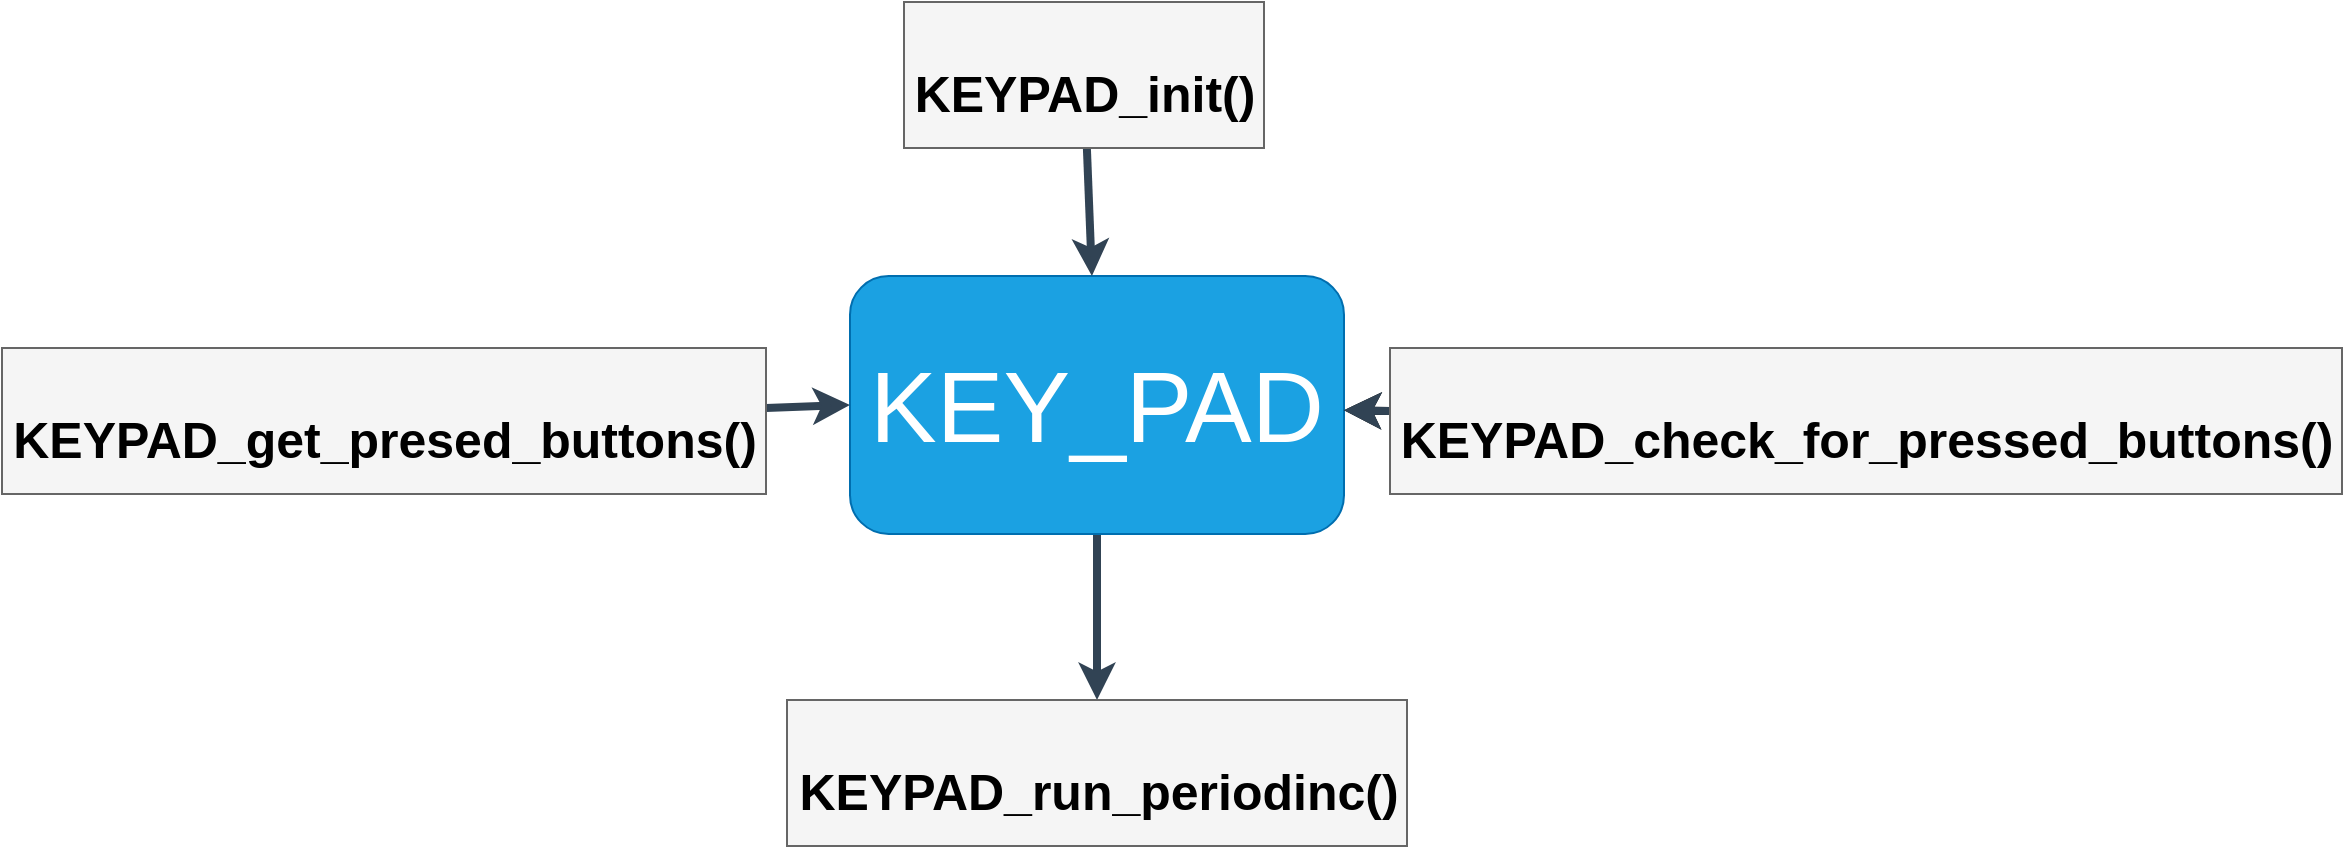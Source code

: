 <mxfile>
    <diagram id="iQQZMlh5Mv32QnKmnau1" name="KAYPAD_MODULE">
        <mxGraphModel dx="1273" dy="1029" grid="0" gridSize="10" guides="1" tooltips="1" connect="1" arrows="1" fold="1" page="0" pageScale="1" pageWidth="850" pageHeight="1100" background="#ffffff" math="0" shadow="0">
            <root>
                <mxCell id="0"/>
                <mxCell id="1" parent="0"/>
                <mxCell id="2" style="edgeStyle=none;rounded=0;html=1;fontSize=25;fontColor=#000000;strokeWidth=4;fillColor=#647687;strokeColor=#314354;" edge="1" parent="1" source="3" target="11">
                    <mxGeometry relative="1" as="geometry"/>
                </mxCell>
                <mxCell id="3" value="&lt;font style=&quot;font-size: 50px&quot;&gt;KEY_PAD&lt;/font&gt;" style="rounded=1;whiteSpace=wrap;html=1;fillColor=#1ba1e2;fontColor=#ffffff;strokeColor=#006EAF;" vertex="1" parent="1">
                    <mxGeometry x="477" y="374" width="247" height="129" as="geometry"/>
                </mxCell>
                <mxCell id="4" style="edgeStyle=none;rounded=0;html=1;fontSize=25;fontColor=#000000;strokeWidth=4;fillColor=#647687;strokeColor=#314354;" edge="1" parent="1" source="5" target="3">
                    <mxGeometry relative="1" as="geometry"/>
                </mxCell>
                <mxCell id="5" value="&lt;font color=&quot;#000000&quot;&gt;&lt;span style=&quot;font-size: 25px&quot;&gt;&lt;b&gt;KEYPAD_init()&lt;/b&gt;&lt;/span&gt;&lt;/font&gt;" style="text;html=1;align=center;verticalAlign=middle;resizable=0;points=[];autosize=1;strokeColor=#666666;fillColor=#f5f5f5;fontSize=50;fontColor=#333333;" vertex="1" parent="1">
                    <mxGeometry x="504" y="237" width="180" height="73" as="geometry"/>
                </mxCell>
                <mxCell id="6" style="edgeStyle=none;rounded=0;html=1;entryX=0;entryY=0.5;entryDx=0;entryDy=0;fontSize=25;fontColor=#000000;strokeWidth=4;fillColor=#647687;strokeColor=#314354;" edge="1" parent="1" source="7" target="3">
                    <mxGeometry relative="1" as="geometry"/>
                </mxCell>
                <mxCell id="7" value="&lt;font color=&quot;#000000&quot;&gt;&lt;span style=&quot;font-size: 25px&quot;&gt;&lt;b&gt;KEYPAD_get_presed_buttons()&lt;/b&gt;&lt;/span&gt;&lt;/font&gt;" style="text;html=1;align=center;verticalAlign=middle;resizable=0;points=[];autosize=1;strokeColor=#666666;fillColor=#f5f5f5;fontSize=50;fontColor=#333333;" vertex="1" parent="1">
                    <mxGeometry x="53" y="410" width="382" height="73" as="geometry"/>
                </mxCell>
                <mxCell id="8" style="edgeStyle=none;rounded=0;html=1;fontSize=25;fontColor=#000000;strokeWidth=4;" edge="1" parent="1" source="10" target="3">
                    <mxGeometry relative="1" as="geometry"/>
                </mxCell>
                <mxCell id="9" value="" style="edgeStyle=none;rounded=0;html=1;fontSize=25;fontColor=#000000;strokeWidth=4;fillColor=#647687;strokeColor=#314354;" edge="1" parent="1" source="10" target="3">
                    <mxGeometry relative="1" as="geometry"/>
                </mxCell>
                <mxCell id="10" value="&lt;font color=&quot;#000000&quot;&gt;&lt;span style=&quot;font-size: 25px&quot;&gt;&lt;b&gt;KEYPAD_check_for_pressed_buttons()&lt;/b&gt;&lt;/span&gt;&lt;/font&gt;" style="text;html=1;align=center;verticalAlign=middle;resizable=0;points=[];autosize=1;strokeColor=#666666;fillColor=#f5f5f5;fontSize=50;fontColor=#333333;" vertex="1" parent="1">
                    <mxGeometry x="747" y="410" width="476" height="73" as="geometry"/>
                </mxCell>
                <mxCell id="11" value="&lt;font color=&quot;#000000&quot;&gt;&lt;span style=&quot;font-size: 25px&quot;&gt;&lt;b&gt;KEYPAD_run_periodinc()&lt;/b&gt;&lt;/span&gt;&lt;/font&gt;" style="text;html=1;align=center;verticalAlign=middle;resizable=0;points=[];autosize=1;fontSize=50;strokeColor=#666666;fillColor=#f5f5f5;fontColor=#333333;" vertex="1" parent="1">
                    <mxGeometry x="445.5" y="586" width="310" height="73" as="geometry"/>
                </mxCell>
            </root>
        </mxGraphModel>
    </diagram>
    <diagram id="wVg0R91Za0BrWi1Jiyhj" name="KEYPAD FUN DESCRIPTION">
        <mxGraphModel dx="1100" dy="966" grid="0" gridSize="10" guides="1" tooltips="1" connect="1" arrows="1" fold="1" page="0" pageScale="1" pageWidth="850" pageHeight="1100" background="#ffffff" math="0" shadow="0">
            <root>
                <mxCell id="hFOSMT6nSWnyXWVIDSeo-0"/>
                <mxCell id="hFOSMT6nSWnyXWVIDSeo-1" parent="hFOSMT6nSWnyXWVIDSeo-0"/>
                <mxCell id="gVVEkqFhewl1CPvMwBw6-0" value="&lt;font color=&quot;#000000&quot; style=&quot;font-size: 25px&quot;&gt;void KEYPAD_init ( void )&lt;/font&gt;" style="text;html=1;align=center;verticalAlign=middle;resizable=0;points=[];autosize=1;strokeColor=none;fillColor=none;" vertex="1" parent="hFOSMT6nSWnyXWVIDSeo-1">
                    <mxGeometry x="-132" y="-26" width="292" height="22" as="geometry"/>
                </mxCell>
                <mxCell id="gVVEkqFhewl1CPvMwBw6-1" value="BUTTON KEYPAD_get_pressed_button ( void )" style="text;html=1;align=center;verticalAlign=middle;resizable=0;points=[];autosize=1;strokeColor=none;fillColor=none;fontSize=25;fontColor=#000000;" vertex="1" parent="hFOSMT6nSWnyXWVIDSeo-1">
                    <mxGeometry x="-132" y="23" width="537" height="34" as="geometry"/>
                </mxCell>
                <mxCell id="gVVEkqFhewl1CPvMwBw6-2" value="BOOL KEYPAD_check_for_pressed_buttin( BUTTON )" style="text;html=1;align=center;verticalAlign=middle;resizable=0;points=[];autosize=1;strokeColor=none;fillColor=none;fontSize=25;fontColor=#000000;" vertex="1" parent="hFOSMT6nSWnyXWVIDSeo-1">
                    <mxGeometry x="-132" y="77" width="618" height="34" as="geometry"/>
                </mxCell>
                <mxCell id="gVVEkqFhewl1CPvMwBw6-3" value="void KEYPAD_run_periodic ()" style="text;html=1;align=center;verticalAlign=middle;resizable=0;points=[];autosize=1;strokeColor=none;fillColor=none;fontSize=25;fontColor=#000000;" vertex="1" parent="hFOSMT6nSWnyXWVIDSeo-1">
                    <mxGeometry x="-132" y="132" width="337" height="34" as="geometry"/>
                </mxCell>
            </root>
        </mxGraphModel>
    </diagram>
    <diagram id="FLodXqK4wj3vMJrGJa1Q" name="KEYPAD_run_periodic">
        <mxGraphModel dx="700" dy="966" grid="0" gridSize="10" guides="1" tooltips="1" connect="1" arrows="1" fold="1" page="0" pageScale="1" pageWidth="850" pageHeight="1100" background="#ffffff" math="0" shadow="0">
            <root>
                <mxCell id="FqoomVKpq5DrznAB9uFG-0"/>
                <mxCell id="FqoomVKpq5DrznAB9uFG-1" parent="FqoomVKpq5DrznAB9uFG-0"/>
                <mxCell id="FqoomVKpq5DrznAB9uFG-4" value="" style="edgeStyle=none;html=1;" edge="1" parent="FqoomVKpq5DrznAB9uFG-1" source="FqoomVKpq5DrznAB9uFG-2" target="FqoomVKpq5DrznAB9uFG-3">
                    <mxGeometry relative="1" as="geometry"/>
                </mxCell>
                <mxCell id="FqoomVKpq5DrznAB9uFG-5" style="edgeStyle=none;html=1;" edge="1" parent="FqoomVKpq5DrznAB9uFG-1" source="FqoomVKpq5DrznAB9uFG-2">
                    <mxGeometry relative="1" as="geometry">
                        <mxPoint x="156" y="106.0" as="targetPoint"/>
                    </mxGeometry>
                </mxCell>
                <mxCell id="FqoomVKpq5DrznAB9uFG-2" value="start" style="rounded=1;whiteSpace=wrap;html=1;fillColor=#1ba1e2;fontColor=#ffffff;strokeColor=#006EAF;" vertex="1" parent="FqoomVKpq5DrznAB9uFG-1">
                    <mxGeometry x="96" y="-16" width="120" height="57" as="geometry"/>
                </mxCell>
                <mxCell id="FqoomVKpq5DrznAB9uFG-3" value="" style="rounded=0;whiteSpace=wrap;html=1;fillColor=#1ba1e2;fontColor=#ffffff;strokeColor=#006EAF;" vertex="1" parent="FqoomVKpq5DrznAB9uFG-1">
                    <mxGeometry x="96" y="89" width="120" height="47" as="geometry"/>
                </mxCell>
            </root>
        </mxGraphModel>
    </diagram>
</mxfile>